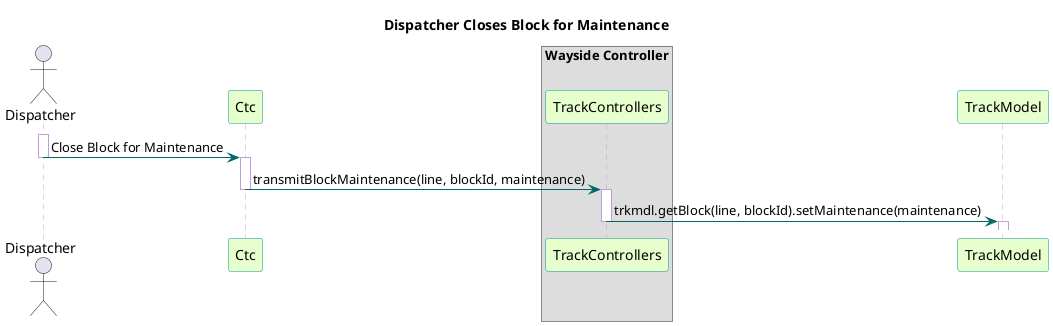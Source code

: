 @startuml

title Dispatcher Closes Block for Maintenance

skinparam sequence {
  BackgroundColor transparent
  ParticipantBackgroundColor #e6ffcc
  ParticipantBorderColor 	#049595
  PackageBorderCOlor  #049595
  ArrowColor #006666
  LifeLineBorderColor #c09cd9
}

actor "Dispatcher"
participant Ctc
box "Wayside Controller"
participant TrackControllers
end box
participant TrackModel

activate Dispatcher
Dispatcher -> Ctc : Close Block for Maintenance
deactivate Dispatcher

activate Ctc
Ctc -> TrackControllers : transmitBlockMaintenance(line, blockId, maintenance)
deactivate Ctc

activate TrackControllers
TrackControllers -> TrackModel : trkmdl.getBlock(line, blockId).setMaintenance(maintenance)
deactivate TrackControllers

activate TrackModel
deactivate TrackModel

@enduml
